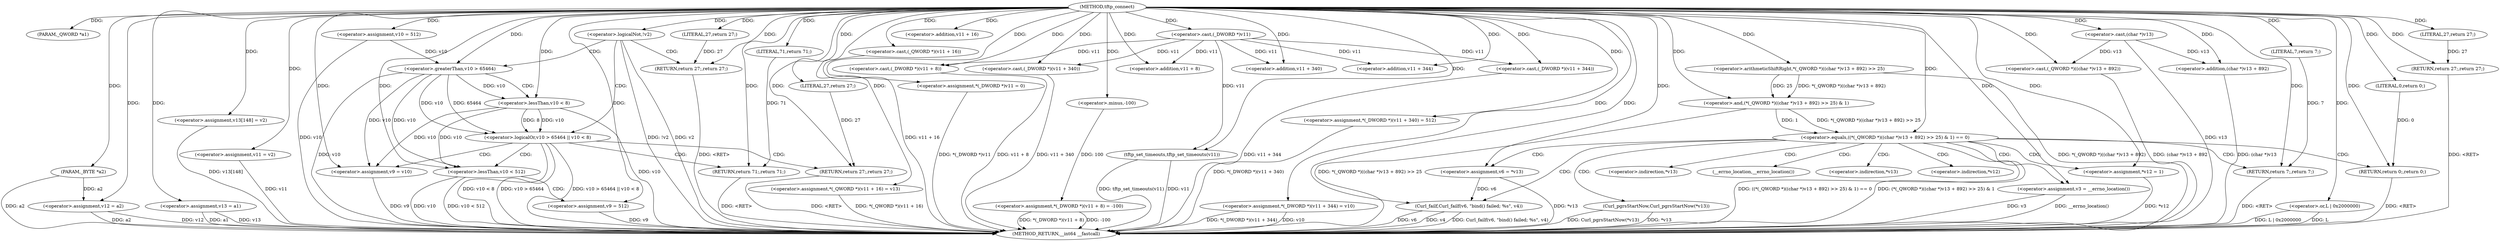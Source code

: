 digraph tftp_connect {  
"1000111" [label = "(METHOD,tftp_connect)" ]
"1000256" [label = "(METHOD_RETURN,__int64 __fastcall)" ]
"1000112" [label = "(PARAM,_QWORD *a1)" ]
"1000113" [label = "(PARAM,_BYTE *a2)" ]
"1000125" [label = "(<operator>.assignment,v13 = a1)" ]
"1000128" [label = "(<operator>.assignment,v12 = a2)" ]
"1000131" [label = "(<operator>.assignment,v10 = 512)" ]
"1000134" [label = "(<operator>.assignment,v13[148] = v2)" ]
"1000139" [label = "(<operator>.assignment,v11 = v2)" ]
"1000143" [label = "(<operator>.logicalNot,!v2)" ]
"1000145" [label = "(RETURN,return 27;,return 27;)" ]
"1000146" [label = "(LITERAL,27,return 27;)" ]
"1000149" [label = "(<operator>.logicalOr,v10 > 65464 || v10 < 8)" ]
"1000150" [label = "(<operator>.greaterThan,v10 > 65464)" ]
"1000153" [label = "(<operator>.lessThan,v10 < 8)" ]
"1000156" [label = "(RETURN,return 71;,return 71;)" ]
"1000157" [label = "(LITERAL,71,return 71;)" ]
"1000158" [label = "(<operator>.assignment,v9 = v10)" ]
"1000162" [label = "(<operator>.lessThan,v10 < 512)" ]
"1000165" [label = "(<operator>.assignment,v9 = 512)" ]
"1000168" [label = "(RETURN,return 27;,return 27;)" ]
"1000169" [label = "(LITERAL,27,return 27;)" ]
"1000171" [label = "(<operator>.assignment,*(_QWORD *)(v11 + 16) = v13)" ]
"1000173" [label = "(<operator>.cast,(_QWORD *)(v11 + 16))" ]
"1000175" [label = "(<operator>.addition,v11 + 16)" ]
"1000179" [label = "(<operator>.assignment,*(_DWORD *)v11 = 0)" ]
"1000181" [label = "(<operator>.cast,(_DWORD *)v11)" ]
"1000185" [label = "(<operator>.assignment,*(_DWORD *)(v11 + 8) = -100)" ]
"1000187" [label = "(<operator>.cast,(_DWORD *)(v11 + 8))" ]
"1000189" [label = "(<operator>.addition,v11 + 8)" ]
"1000192" [label = "(<operator>.minus,-100)" ]
"1000194" [label = "(<operator>.assignment,*(_DWORD *)(v11 + 340) = 512)" ]
"1000196" [label = "(<operator>.cast,(_DWORD *)(v11 + 340))" ]
"1000198" [label = "(<operator>.addition,v11 + 340)" ]
"1000202" [label = "(<operator>.assignment,*(_DWORD *)(v11 + 344) = v10)" ]
"1000204" [label = "(<operator>.cast,(_DWORD *)(v11 + 344))" ]
"1000206" [label = "(<operator>.addition,v11 + 344)" ]
"1000210" [label = "(tftp_set_timeouts,tftp_set_timeouts(v11))" ]
"1000213" [label = "(<operator>.equals,((*(_QWORD *)((char *)v13 + 892) >> 25) & 1) == 0)" ]
"1000214" [label = "(<operator>.and,(*(_QWORD *)((char *)v13 + 892) >> 25) & 1)" ]
"1000215" [label = "(<operator>.arithmeticShiftRight,*(_QWORD *)((char *)v13 + 892) >> 25)" ]
"1000217" [label = "(<operator>.cast,(_QWORD *)((char *)v13 + 892))" ]
"1000219" [label = "(<operator>.addition,(char *)v13 + 892)" ]
"1000220" [label = "(<operator>.cast,(char *)v13)" ]
"1000229" [label = "(<operator>.assignment,v6 = *v13)" ]
"1000233" [label = "(<operator>.assignment,v3 = __errno_location())" ]
"1000236" [label = "(Curl_failf,Curl_failf(v6, \"bind() failed; %s\", v4))" ]
"1000240" [label = "(RETURN,return 7;,return 7;)" ]
"1000241" [label = "(LITERAL,7,return 7;)" ]
"1000242" [label = "(<operator>.or,L | 0x2000000)" ]
"1000245" [label = "(Curl_pgrsStartNow,Curl_pgrsStartNow(*v13))" ]
"1000248" [label = "(<operator>.assignment,*v12 = 1)" ]
"1000252" [label = "(RETURN,return 0;,return 0;)" ]
"1000253" [label = "(LITERAL,0,return 0;)" ]
"1000254" [label = "(RETURN,return 27;,return 27;)" ]
"1000255" [label = "(LITERAL,27,return 27;)" ]
"1000231" [label = "(<operator>.indirection,*v13)" ]
"1000235" [label = "(__errno_location,__errno_location())" ]
"1000246" [label = "(<operator>.indirection,*v13)" ]
"1000249" [label = "(<operator>.indirection,*v12)" ]
  "1000145" -> "1000256"  [ label = "DDG: <RET>"] 
  "1000252" -> "1000256"  [ label = "DDG: <RET>"] 
  "1000156" -> "1000256"  [ label = "DDG: <RET>"] 
  "1000213" -> "1000256"  [ label = "DDG: ((*(_QWORD *)((char *)v13 + 892) >> 25) & 1) == 0"] 
  "1000213" -> "1000256"  [ label = "DDG: (*(_QWORD *)((char *)v13 + 892) >> 25) & 1"] 
  "1000149" -> "1000256"  [ label = "DDG: v10 < 8"] 
  "1000204" -> "1000256"  [ label = "DDG: v11 + 344"] 
  "1000139" -> "1000256"  [ label = "DDG: v11"] 
  "1000194" -> "1000256"  [ label = "DDG: *(_DWORD *)(v11 + 340)"] 
  "1000143" -> "1000256"  [ label = "DDG: v2"] 
  "1000242" -> "1000256"  [ label = "DDG: L"] 
  "1000143" -> "1000256"  [ label = "DDG: !v2"] 
  "1000113" -> "1000256"  [ label = "DDG: a2"] 
  "1000202" -> "1000256"  [ label = "DDG: *(_DWORD *)(v11 + 344)"] 
  "1000125" -> "1000256"  [ label = "DDG: a1"] 
  "1000162" -> "1000256"  [ label = "DDG: v10"] 
  "1000187" -> "1000256"  [ label = "DDG: v11 + 8"] 
  "1000236" -> "1000256"  [ label = "DDG: v4"] 
  "1000165" -> "1000256"  [ label = "DDG: v9"] 
  "1000245" -> "1000256"  [ label = "DDG: *v13"] 
  "1000210" -> "1000256"  [ label = "DDG: v11"] 
  "1000233" -> "1000256"  [ label = "DDG: v3"] 
  "1000219" -> "1000256"  [ label = "DDG: (char *)v13"] 
  "1000128" -> "1000256"  [ label = "DDG: a2"] 
  "1000149" -> "1000256"  [ label = "DDG: v10 > 65464"] 
  "1000149" -> "1000256"  [ label = "DDG: v10 > 65464 || v10 < 8"] 
  "1000179" -> "1000256"  [ label = "DDG: *(_DWORD *)v11"] 
  "1000236" -> "1000256"  [ label = "DDG: Curl_failf(v6, \"bind() failed; %s\", v4)"] 
  "1000214" -> "1000256"  [ label = "DDG: *(_QWORD *)((char *)v13 + 892) >> 25"] 
  "1000236" -> "1000256"  [ label = "DDG: v6"] 
  "1000158" -> "1000256"  [ label = "DDG: v9"] 
  "1000220" -> "1000256"  [ label = "DDG: v13"] 
  "1000248" -> "1000256"  [ label = "DDG: *v12"] 
  "1000229" -> "1000256"  [ label = "DDG: *v13"] 
  "1000196" -> "1000256"  [ label = "DDG: v11 + 340"] 
  "1000202" -> "1000256"  [ label = "DDG: v10"] 
  "1000134" -> "1000256"  [ label = "DDG: v13[148]"] 
  "1000125" -> "1000256"  [ label = "DDG: v13"] 
  "1000185" -> "1000256"  [ label = "DDG: -100"] 
  "1000242" -> "1000256"  [ label = "DDG: L | 0x2000000"] 
  "1000215" -> "1000256"  [ label = "DDG: *(_QWORD *)((char *)v13 + 892)"] 
  "1000128" -> "1000256"  [ label = "DDG: v12"] 
  "1000210" -> "1000256"  [ label = "DDG: tftp_set_timeouts(v11)"] 
  "1000173" -> "1000256"  [ label = "DDG: v11 + 16"] 
  "1000171" -> "1000256"  [ label = "DDG: *(_QWORD *)(v11 + 16)"] 
  "1000153" -> "1000256"  [ label = "DDG: v10"] 
  "1000245" -> "1000256"  [ label = "DDG: Curl_pgrsStartNow(*v13)"] 
  "1000233" -> "1000256"  [ label = "DDG: __errno_location()"] 
  "1000217" -> "1000256"  [ label = "DDG: (char *)v13 + 892"] 
  "1000162" -> "1000256"  [ label = "DDG: v10 < 512"] 
  "1000150" -> "1000256"  [ label = "DDG: v10"] 
  "1000185" -> "1000256"  [ label = "DDG: *(_DWORD *)(v11 + 8)"] 
  "1000131" -> "1000256"  [ label = "DDG: v10"] 
  "1000240" -> "1000256"  [ label = "DDG: <RET>"] 
  "1000168" -> "1000256"  [ label = "DDG: <RET>"] 
  "1000254" -> "1000256"  [ label = "DDG: <RET>"] 
  "1000111" -> "1000112"  [ label = "DDG: "] 
  "1000111" -> "1000113"  [ label = "DDG: "] 
  "1000111" -> "1000125"  [ label = "DDG: "] 
  "1000113" -> "1000128"  [ label = "DDG: a2"] 
  "1000111" -> "1000128"  [ label = "DDG: "] 
  "1000111" -> "1000131"  [ label = "DDG: "] 
  "1000111" -> "1000134"  [ label = "DDG: "] 
  "1000111" -> "1000139"  [ label = "DDG: "] 
  "1000111" -> "1000143"  [ label = "DDG: "] 
  "1000146" -> "1000145"  [ label = "DDG: 27"] 
  "1000111" -> "1000145"  [ label = "DDG: "] 
  "1000111" -> "1000146"  [ label = "DDG: "] 
  "1000150" -> "1000149"  [ label = "DDG: v10"] 
  "1000150" -> "1000149"  [ label = "DDG: 65464"] 
  "1000131" -> "1000150"  [ label = "DDG: v10"] 
  "1000111" -> "1000150"  [ label = "DDG: "] 
  "1000153" -> "1000149"  [ label = "DDG: v10"] 
  "1000153" -> "1000149"  [ label = "DDG: 8"] 
  "1000150" -> "1000153"  [ label = "DDG: v10"] 
  "1000111" -> "1000153"  [ label = "DDG: "] 
  "1000157" -> "1000156"  [ label = "DDG: 71"] 
  "1000111" -> "1000156"  [ label = "DDG: "] 
  "1000111" -> "1000157"  [ label = "DDG: "] 
  "1000153" -> "1000158"  [ label = "DDG: v10"] 
  "1000150" -> "1000158"  [ label = "DDG: v10"] 
  "1000111" -> "1000158"  [ label = "DDG: "] 
  "1000111" -> "1000162"  [ label = "DDG: "] 
  "1000153" -> "1000162"  [ label = "DDG: v10"] 
  "1000150" -> "1000162"  [ label = "DDG: v10"] 
  "1000111" -> "1000165"  [ label = "DDG: "] 
  "1000169" -> "1000168"  [ label = "DDG: 27"] 
  "1000111" -> "1000168"  [ label = "DDG: "] 
  "1000111" -> "1000169"  [ label = "DDG: "] 
  "1000111" -> "1000171"  [ label = "DDG: "] 
  "1000111" -> "1000173"  [ label = "DDG: "] 
  "1000111" -> "1000175"  [ label = "DDG: "] 
  "1000111" -> "1000179"  [ label = "DDG: "] 
  "1000111" -> "1000181"  [ label = "DDG: "] 
  "1000192" -> "1000185"  [ label = "DDG: 100"] 
  "1000181" -> "1000187"  [ label = "DDG: v11"] 
  "1000111" -> "1000187"  [ label = "DDG: "] 
  "1000181" -> "1000189"  [ label = "DDG: v11"] 
  "1000111" -> "1000189"  [ label = "DDG: "] 
  "1000111" -> "1000192"  [ label = "DDG: "] 
  "1000111" -> "1000194"  [ label = "DDG: "] 
  "1000111" -> "1000196"  [ label = "DDG: "] 
  "1000181" -> "1000196"  [ label = "DDG: v11"] 
  "1000111" -> "1000198"  [ label = "DDG: "] 
  "1000181" -> "1000198"  [ label = "DDG: v11"] 
  "1000111" -> "1000202"  [ label = "DDG: "] 
  "1000111" -> "1000204"  [ label = "DDG: "] 
  "1000181" -> "1000204"  [ label = "DDG: v11"] 
  "1000111" -> "1000206"  [ label = "DDG: "] 
  "1000181" -> "1000206"  [ label = "DDG: v11"] 
  "1000111" -> "1000210"  [ label = "DDG: "] 
  "1000181" -> "1000210"  [ label = "DDG: v11"] 
  "1000214" -> "1000213"  [ label = "DDG: *(_QWORD *)((char *)v13 + 892) >> 25"] 
  "1000214" -> "1000213"  [ label = "DDG: 1"] 
  "1000215" -> "1000214"  [ label = "DDG: *(_QWORD *)((char *)v13 + 892)"] 
  "1000215" -> "1000214"  [ label = "DDG: 25"] 
  "1000220" -> "1000217"  [ label = "DDG: v13"] 
  "1000111" -> "1000217"  [ label = "DDG: "] 
  "1000220" -> "1000219"  [ label = "DDG: v13"] 
  "1000111" -> "1000220"  [ label = "DDG: "] 
  "1000111" -> "1000219"  [ label = "DDG: "] 
  "1000111" -> "1000215"  [ label = "DDG: "] 
  "1000111" -> "1000214"  [ label = "DDG: "] 
  "1000111" -> "1000213"  [ label = "DDG: "] 
  "1000111" -> "1000229"  [ label = "DDG: "] 
  "1000111" -> "1000233"  [ label = "DDG: "] 
  "1000229" -> "1000236"  [ label = "DDG: v6"] 
  "1000111" -> "1000236"  [ label = "DDG: "] 
  "1000241" -> "1000240"  [ label = "DDG: 7"] 
  "1000111" -> "1000240"  [ label = "DDG: "] 
  "1000111" -> "1000241"  [ label = "DDG: "] 
  "1000111" -> "1000242"  [ label = "DDG: "] 
  "1000111" -> "1000248"  [ label = "DDG: "] 
  "1000253" -> "1000252"  [ label = "DDG: 0"] 
  "1000111" -> "1000252"  [ label = "DDG: "] 
  "1000111" -> "1000253"  [ label = "DDG: "] 
  "1000255" -> "1000254"  [ label = "DDG: 27"] 
  "1000111" -> "1000254"  [ label = "DDG: "] 
  "1000111" -> "1000255"  [ label = "DDG: "] 
  "1000143" -> "1000150"  [ label = "CDG: "] 
  "1000143" -> "1000149"  [ label = "CDG: "] 
  "1000143" -> "1000145"  [ label = "CDG: "] 
  "1000149" -> "1000168"  [ label = "CDG: "] 
  "1000149" -> "1000162"  [ label = "CDG: "] 
  "1000149" -> "1000158"  [ label = "CDG: "] 
  "1000149" -> "1000156"  [ label = "CDG: "] 
  "1000150" -> "1000153"  [ label = "CDG: "] 
  "1000162" -> "1000165"  [ label = "CDG: "] 
  "1000213" -> "1000240"  [ label = "CDG: "] 
  "1000213" -> "1000236"  [ label = "CDG: "] 
  "1000213" -> "1000235"  [ label = "CDG: "] 
  "1000213" -> "1000233"  [ label = "CDG: "] 
  "1000213" -> "1000231"  [ label = "CDG: "] 
  "1000213" -> "1000229"  [ label = "CDG: "] 
  "1000213" -> "1000252"  [ label = "CDG: "] 
  "1000213" -> "1000249"  [ label = "CDG: "] 
  "1000213" -> "1000248"  [ label = "CDG: "] 
  "1000213" -> "1000246"  [ label = "CDG: "] 
  "1000213" -> "1000245"  [ label = "CDG: "] 
}
